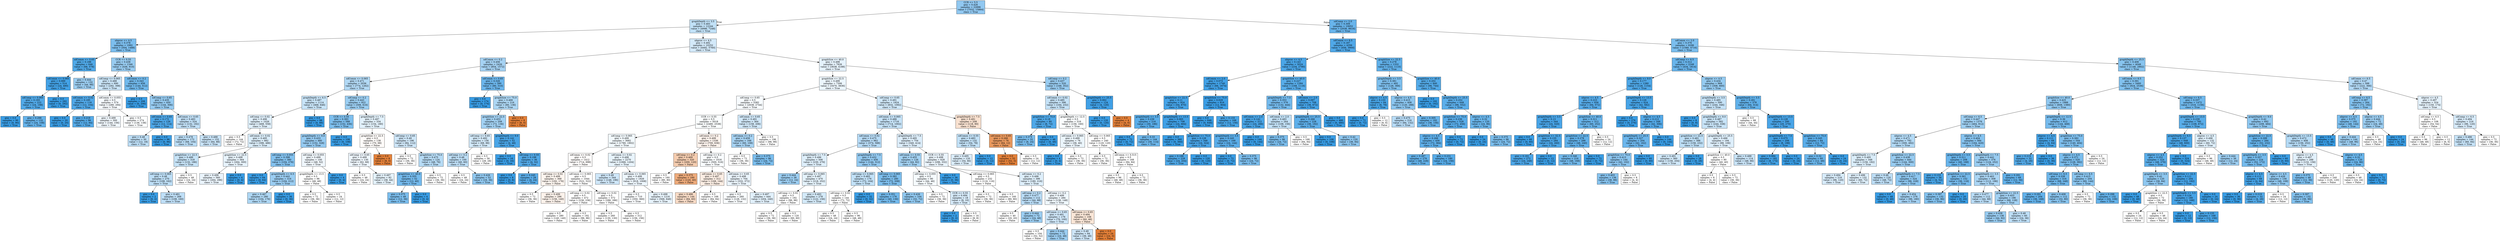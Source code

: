 digraph Tree {
node [shape=box, style="filled", color="black"] ;
0 [label="CCR <= 5.5\ngini = 0.426\nsamples = 22896\nvalue = [7032, 15864]\nclass = True", fillcolor="#91c8f1"] ;
1 [label="graphDepth <= 3.5\ngini = 0.483\nsamples = 12244\nvalue = [4996, 7248]\nclass = True", fillcolor="#c1e1f7"] ;
0 -> 1 [labeldistance=2.5, labelangle=45, headlabel="True"] ;
2 [label="nbproc <= 4.5\ngini = 0.378\nsamples = 1992\nvalue = [504, 1488]\nclass = True", fillcolor="#7cbeee"] ;
1 -> 2 ;
3 [label="sdComm <= 0.65\ngini = 0.188\nsamples = 646\nvalue = [68, 578]\nclass = True", fillcolor="#50a9e8"] ;
2 -> 3 ;
4 [label="sdComm <= 0.065\ngini = 0.089\nsamples = 514\nvalue = [24, 490]\nclass = True", fillcolor="#43a2e6"] ;
3 -> 4 ;
5 [label="sdComp <= 0.065\ngini = 0.193\nsamples = 222\nvalue = [24, 198]\nclass = True", fillcolor="#51a9e8"] ;
4 -> 5 ;
6 [label="gini = 0.0\nsamples = 90\nvalue = [0, 90]\nclass = True", fillcolor="#399de5"] ;
5 -> 6 ;
7 [label="gini = 0.298\nsamples = 132\nvalue = [24, 108]\nclass = True", fillcolor="#65b3eb"] ;
5 -> 7 ;
8 [label="gini = 0.0\nsamples = 292\nvalue = [0, 292]\nclass = True", fillcolor="#399de5"] ;
4 -> 8 ;
9 [label="gini = 0.444\nsamples = 132\nvalue = [44, 88]\nclass = True", fillcolor="#9ccef2"] ;
3 -> 9 ;
10 [label="CCR <= 0.55\ngini = 0.438\nsamples = 1346\nvalue = [436, 910]\nclass = True", fillcolor="#98ccf1"] ;
2 -> 10 ;
11 [label="sdComp <= 0.065\ngini = 0.488\nsamples = 690\nvalue = [292, 398]\nclass = True", fillcolor="#cae5f8"] ;
10 -> 11 ;
12 [label="sdComm <= 0.02\ngini = 0.185\nsamples = 116\nvalue = [12, 104]\nclass = True", fillcolor="#50a8e8"] ;
11 -> 12 ;
13 [label="gini = 0.0\nsamples = 20\nvalue = [0, 20]\nclass = True", fillcolor="#399de5"] ;
12 -> 13 ;
14 [label="gini = 0.219\nsamples = 96\nvalue = [12, 84]\nclass = True", fillcolor="#55abe9"] ;
12 -> 14 ;
15 [label="sdComm <= 0.055\ngini = 0.5\nsamples = 574\nvalue = [280, 294]\nclass = True", fillcolor="#f6fafe"] ;
11 -> 15 ;
16 [label="gini = 0.499\nsamples = 300\nvalue = [144, 156]\nclass = True", fillcolor="#f0f7fd"] ;
15 -> 16 ;
17 [label="gini = 0.5\nsamples = 274\nvalue = [136, 138]\nclass = True", fillcolor="#fcfeff"] ;
15 -> 17 ;
18 [label="sdComm <= 0.2\ngini = 0.343\nsamples = 656\nvalue = [144, 512]\nclass = True", fillcolor="#71b9ec"] ;
10 -> 18 ;
19 [label="gini = 0.0\nsamples = 206\nvalue = [0, 206]\nclass = True", fillcolor="#399de5"] ;
18 -> 19 ;
20 [label="sdComp <= 0.65\ngini = 0.435\nsamples = 450\nvalue = [144, 306]\nclass = True", fillcolor="#96cbf1"] ;
18 -> 20 ;
21 [label="sdComm <= 0.65\ngini = 0.172\nsamples = 126\nvalue = [12, 114]\nclass = True", fillcolor="#4ea7e8"] ;
20 -> 21 ;
22 [label="gini = 0.48\nsamples = 30\nvalue = [12, 18]\nclass = True", fillcolor="#bddef6"] ;
21 -> 22 ;
23 [label="gini = 0.0\nsamples = 96\nvalue = [0, 96]\nclass = True", fillcolor="#399de5"] ;
21 -> 23 ;
24 [label="sdComm <= 0.65\ngini = 0.483\nsamples = 324\nvalue = [132, 192]\nclass = True", fillcolor="#c1e0f7"] ;
20 -> 24 ;
25 [label="gini = 0.478\nsamples = 172\nvalue = [68, 104]\nclass = True", fillcolor="#baddf6"] ;
24 -> 25 ;
26 [label="gini = 0.488\nsamples = 152\nvalue = [64, 88]\nclass = True", fillcolor="#c9e4f8"] ;
24 -> 26 ;
27 [label="nbproc <= 4.5\ngini = 0.492\nsamples = 10252\nvalue = [4492, 5760]\nclass = True", fillcolor="#d3e9f9"] ;
1 -> 27 ;
28 [label="sdComm <= 0.2\ngini = 0.456\nsamples = 2426\nvalue = [854, 1572]\nclass = True", fillcolor="#a5d2f3"] ;
27 -> 28 ;
29 [label="sdComm <= 0.065\ngini = 0.471\nsamples = 2036\nvalue = [774, 1262]\nclass = True", fillcolor="#b2d9f5"] ;
28 -> 29 ;
30 [label="graphDepth <= 6.5\ngini = 0.487\nsamples = 1114\nvalue = [468, 646]\nclass = True", fillcolor="#c8e4f8"] ;
29 -> 30 ;
31 [label="sdComp <= 0.02\ngini = 0.496\nsamples = 1026\nvalue = [468, 558]\nclass = True", fillcolor="#dfeffb"] ;
30 -> 31 ;
32 [label="gini = 0.5\nsamples = 144\nvalue = [72, 72]\nclass = False", fillcolor="#ffffff"] ;
31 -> 32 ;
33 [label="sdComm <= 0.02\ngini = 0.495\nsamples = 882\nvalue = [396, 486]\nclass = True", fillcolor="#daedfa"] ;
31 -> 33 ;
34 [label="graphSize <= 22.5\ngini = 0.486\nsamples = 318\nvalue = [132, 186]\nclass = True", fillcolor="#c6e3f7"] ;
33 -> 34 ;
35 [label="sdComp <= 0.065\ngini = 0.48\nsamples = 270\nvalue = [108, 162]\nclass = True", fillcolor="#bddef6"] ;
34 -> 35 ;
36 [label="gini = 0.0\nsamples = 2\nvalue = [0, 2]\nclass = True", fillcolor="#399de5"] ;
35 -> 36 ;
37 [label="gini = 0.481\nsamples = 268\nvalue = [108, 160]\nclass = True", fillcolor="#bfdff7"] ;
35 -> 37 ;
38 [label="gini = 0.5\nsamples = 48\nvalue = [24, 24]\nclass = False", fillcolor="#ffffff"] ;
34 -> 38 ;
39 [label="graphSize <= 22.5\ngini = 0.498\nsamples = 564\nvalue = [264, 300]\nclass = True", fillcolor="#e7f3fc"] ;
33 -> 39 ;
40 [label="gini = 0.498\nsamples = 560\nvalue = [264, 296]\nclass = True", fillcolor="#eaf4fc"] ;
39 -> 40 ;
41 [label="gini = 0.0\nsamples = 4\nvalue = [0, 4]\nclass = True", fillcolor="#399de5"] ;
39 -> 41 ;
42 [label="gini = 0.0\nsamples = 88\nvalue = [0, 88]\nclass = True", fillcolor="#399de5"] ;
30 -> 42 ;
43 [label="sdComp <= 0.2\ngini = 0.443\nsamples = 922\nvalue = [306, 616]\nclass = True", fillcolor="#9bcef2"] ;
29 -> 43 ;
44 [label="CCR <= 0.55\ngini = 0.383\nsamples = 588\nvalue = [152, 436]\nclass = True", fillcolor="#7ebfee"] ;
43 -> 44 ;
45 [label="graphDepth <= 9.0\ngini = 0.433\nsamples = 480\nvalue = [152, 328]\nclass = True", fillcolor="#95caf1"] ;
44 -> 45 ;
46 [label="sdComp <= 0.055\ngini = 0.398\nsamples = 380\nvalue = [104, 276]\nclass = True", fillcolor="#84c2ef"] ;
45 -> 46 ;
47 [label="gini = 0.0\nsamples = 64\nvalue = [0, 64]\nclass = True", fillcolor="#399de5"] ;
46 -> 47 ;
48 [label="graphDepth <= 6.5\ngini = 0.442\nsamples = 316\nvalue = [104, 212]\nclass = True", fillcolor="#9acdf2"] ;
46 -> 48 ;
49 [label="gini = 0.467\nsamples = 280\nvalue = [104, 176]\nclass = True", fillcolor="#aed7f4"] ;
48 -> 49 ;
50 [label="gini = 0.0\nsamples = 36\nvalue = [0, 36]\nclass = True", fillcolor="#399de5"] ;
48 -> 50 ;
51 [label="sdComp <= 0.055\ngini = 0.499\nsamples = 100\nvalue = [48, 52]\nclass = True", fillcolor="#f0f7fd"] ;
45 -> 51 ;
52 [label="graphDepth <= 13.5\ngini = 0.5\nsamples = 96\nvalue = [48, 48]\nclass = False", fillcolor="#ffffff"] ;
51 -> 52 ;
53 [label="gini = 0.5\nsamples = 72\nvalue = [36, 36]\nclass = False", fillcolor="#ffffff"] ;
52 -> 53 ;
54 [label="gini = 0.5\nsamples = 24\nvalue = [12, 12]\nclass = False", fillcolor="#ffffff"] ;
52 -> 54 ;
55 [label="gini = 0.0\nsamples = 4\nvalue = [0, 4]\nclass = True", fillcolor="#399de5"] ;
51 -> 55 ;
56 [label="gini = 0.0\nsamples = 108\nvalue = [0, 108]\nclass = True", fillcolor="#399de5"] ;
44 -> 56 ;
57 [label="graphDepth <= 7.5\ngini = 0.497\nsamples = 334\nvalue = [154, 180]\nclass = True", fillcolor="#e2f1fb"] ;
43 -> 57 ;
58 [label="graphSize <= 22.5\ngini = 0.5\nsamples = 138\nvalue = [70, 68]\nclass = False", fillcolor="#fefbf9"] ;
57 -> 58 ;
59 [label="sdComp <= 0.65\ngini = 0.499\nsamples = 130\nvalue = [62, 68]\nclass = True", fillcolor="#eef6fd"] ;
58 -> 59 ;
60 [label="gini = 0.5\nsamples = 48\nvalue = [24, 24]\nclass = False", fillcolor="#ffffff"] ;
59 -> 60 ;
61 [label="gini = 0.497\nsamples = 82\nvalue = [38, 44]\nclass = True", fillcolor="#e4f2fb"] ;
59 -> 61 ;
62 [label="gini = 0.0\nsamples = 8\nvalue = [8, 0]\nclass = False", fillcolor="#e58139"] ;
58 -> 62 ;
63 [label="sdComp <= 0.65\ngini = 0.49\nsamples = 196\nvalue = [84, 112]\nclass = True", fillcolor="#cee6f8"] ;
57 -> 63 ;
64 [label="gini = 0.5\nsamples = 72\nvalue = [36, 36]\nclass = False", fillcolor="#ffffff"] ;
63 -> 64 ;
65 [label="graphSize <= 75.0\ngini = 0.475\nsamples = 124\nvalue = [48, 76]\nclass = True", fillcolor="#b6dbf5"] ;
63 -> 65 ;
66 [label="graphSize <= 40.0\ngini = 0.355\nsamples = 52\nvalue = [12, 40]\nclass = True", fillcolor="#74baed"] ;
65 -> 66 ;
67 [label="gini = 0.375\nsamples = 48\nvalue = [12, 36]\nclass = True", fillcolor="#7bbeee"] ;
66 -> 67 ;
68 [label="gini = 0.0\nsamples = 4\nvalue = [0, 4]\nclass = True", fillcolor="#399de5"] ;
66 -> 68 ;
69 [label="gini = 0.5\nsamples = 72\nvalue = [36, 36]\nclass = False", fillcolor="#ffffff"] ;
65 -> 69 ;
70 [label="sdComm <= 0.65\ngini = 0.326\nsamples = 390\nvalue = [80, 310]\nclass = True", fillcolor="#6cb6ec"] ;
28 -> 70 ;
71 [label="gini = 0.0\nsamples = 174\nvalue = [0, 174]\nclass = True", fillcolor="#399de5"] ;
70 -> 71 ;
72 [label="graphSize <= 75.0\ngini = 0.466\nsamples = 216\nvalue = [80, 136]\nclass = True", fillcolor="#add7f4"] ;
70 -> 72 ;
73 [label="graphSize <= 22.5\ngini = 0.453\nsamples = 208\nvalue = [72, 136]\nclass = True", fillcolor="#a2d1f3"] ;
72 -> 73 ;
74 [label="sdComp <= 0.65\ngini = 0.492\nsamples = 156\nvalue = [68, 88]\nclass = True", fillcolor="#d2e9f9"] ;
73 -> 74 ;
75 [label="sdComp <= 0.2\ngini = 0.48\nsamples = 100\nvalue = [40, 60]\nclass = True", fillcolor="#bddef6"] ;
74 -> 75 ;
76 [label="gini = 0.5\nsamples = 48\nvalue = [24, 24]\nclass = False", fillcolor="#ffffff"] ;
75 -> 76 ;
77 [label="gini = 0.426\nsamples = 52\nvalue = [16, 36]\nclass = True", fillcolor="#91c9f1"] ;
75 -> 77 ;
78 [label="gini = 0.5\nsamples = 56\nvalue = [28, 28]\nclass = False", fillcolor="#ffffff"] ;
74 -> 78 ;
79 [label="graphDepth <= 9.0\ngini = 0.142\nsamples = 52\nvalue = [4, 48]\nclass = True", fillcolor="#49a5e7"] ;
73 -> 79 ;
80 [label="gini = 0.0\nsamples = 16\nvalue = [0, 16]\nclass = True", fillcolor="#399de5"] ;
79 -> 80 ;
81 [label="sdComp <= 0.55\ngini = 0.198\nsamples = 36\nvalue = [4, 32]\nclass = True", fillcolor="#52a9e8"] ;
79 -> 81 ;
82 [label="gini = 0.0\nsamples = 8\nvalue = [0, 8]\nclass = True", fillcolor="#399de5"] ;
81 -> 82 ;
83 [label="gini = 0.245\nsamples = 28\nvalue = [4, 24]\nclass = True", fillcolor="#5aade9"] ;
81 -> 83 ;
84 [label="gini = 0.0\nsamples = 8\nvalue = [8, 0]\nclass = False", fillcolor="#e58139"] ;
72 -> 84 ;
85 [label="graphSize <= 40.0\ngini = 0.498\nsamples = 7826\nvalue = [3638, 4188]\nclass = True", fillcolor="#e5f2fc"] ;
27 -> 85 ;
86 [label="graphSize <= 22.5\ngini = 0.499\nsamples = 7306\nvalue = [3470, 3836]\nclass = True", fillcolor="#ecf6fd"] ;
85 -> 86 ;
87 [label="sdComp <= 0.65\ngini = 0.5\nsamples = 5382\nvalue = [2638, 2744]\nclass = True", fillcolor="#f7fbfe"] ;
86 -> 87 ;
88 [label="CCR <= 0.55\ngini = 0.5\nsamples = 5018\nvalue = [2480, 2538]\nclass = True", fillcolor="#fafdfe"] ;
87 -> 88 ;
89 [label="sdComp <= 0.065\ngini = 0.499\nsamples = 3682\nvalue = [1780, 1902]\nclass = True", fillcolor="#f2f9fd"] ;
88 -> 89 ;
90 [label="sdComm <= 0.02\ngini = 0.5\nsamples = 1412\nvalue = [714, 698]\nclass = False", fillcolor="#fefcfb"] ;
89 -> 90 ;
91 [label="sdComp <= 0.02\ngini = 0.499\nsamples = 368\nvalue = [192, 176]\nclass = False", fillcolor="#fdf5ef"] ;
90 -> 91 ;
92 [label="gini = 0.5\nsamples = 72\nvalue = [36, 36]\nclass = False", fillcolor="#ffffff"] ;
91 -> 92 ;
93 [label="gini = 0.499\nsamples = 296\nvalue = [156, 140]\nclass = False", fillcolor="#fcf2eb"] ;
91 -> 93 ;
94 [label="sdComm <= 0.065\ngini = 0.5\nsamples = 1044\nvalue = [522, 522]\nclass = False", fillcolor="#ffffff"] ;
90 -> 94 ;
95 [label="sdComp <= 0.02\ngini = 0.5\nsamples = 472\nvalue = [236, 236]\nclass = False", fillcolor="#ffffff"] ;
94 -> 95 ;
96 [label="gini = 0.5\nsamples = 280\nvalue = [140, 140]\nclass = False", fillcolor="#ffffff"] ;
95 -> 96 ;
97 [label="gini = 0.5\nsamples = 192\nvalue = [96, 96]\nclass = False", fillcolor="#ffffff"] ;
95 -> 97 ;
98 [label="sdComp <= 0.02\ngini = 0.5\nsamples = 572\nvalue = [286, 286]\nclass = False", fillcolor="#ffffff"] ;
94 -> 98 ;
99 [label="gini = 0.5\nsamples = 260\nvalue = [130, 130]\nclass = False", fillcolor="#ffffff"] ;
98 -> 99 ;
100 [label="gini = 0.5\nsamples = 312\nvalue = [156, 156]\nclass = False", fillcolor="#ffffff"] ;
98 -> 100 ;
101 [label="sdComm <= 0.02\ngini = 0.498\nsamples = 2270\nvalue = [1066, 1204]\nclass = True", fillcolor="#e8f4fc"] ;
89 -> 101 ;
102 [label="gini = 0.49\nsamples = 344\nvalue = [148, 196]\nclass = True", fillcolor="#cfe7f9"] ;
101 -> 102 ;
103 [label="sdComm <= 0.065\ngini = 0.499\nsamples = 1926\nvalue = [918, 1008]\nclass = True", fillcolor="#edf6fd"] ;
101 -> 103 ;
104 [label="gini = 0.5\nsamples = 710\nvalue = [350, 360]\nclass = True", fillcolor="#fafcfe"] ;
103 -> 104 ;
105 [label="gini = 0.498\nsamples = 1216\nvalue = [568, 648]\nclass = True", fillcolor="#e7f3fc"] ;
103 -> 105 ;
106 [label="sdComm <= 0.2\ngini = 0.499\nsamples = 1336\nvalue = [700, 636]\nclass = False", fillcolor="#fdf3ed"] ;
88 -> 106 ;
107 [label="sdComp <= 0.2\ngini = 0.469\nsamples = 320\nvalue = [200, 120]\nclass = False", fillcolor="#f5cdb0"] ;
106 -> 107 ;
108 [label="gini = 0.5\nsamples = 160\nvalue = [80, 80]\nclass = False", fillcolor="#ffffff"] ;
107 -> 108 ;
109 [label="gini = 0.375\nsamples = 160\nvalue = [120, 40]\nclass = False", fillcolor="#eeab7b"] ;
107 -> 109 ;
110 [label="sdComp <= 0.2\ngini = 0.5\nsamples = 1016\nvalue = [500, 516]\nclass = True", fillcolor="#f9fcfe"] ;
106 -> 110 ;
111 [label="sdComm <= 0.65\ngini = 0.497\nsamples = 312\nvalue = [168, 144]\nclass = False", fillcolor="#fbede3"] ;
110 -> 111 ;
112 [label="gini = 0.486\nsamples = 144\nvalue = [84, 60]\nclass = False", fillcolor="#f8dbc6"] ;
111 -> 112 ;
113 [label="gini = 0.5\nsamples = 168\nvalue = [84, 84]\nclass = False", fillcolor="#ffffff"] ;
111 -> 113 ;
114 [label="sdComm <= 0.65\ngini = 0.498\nsamples = 704\nvalue = [332, 372]\nclass = True", fillcolor="#eaf4fc"] ;
110 -> 114 ;
115 [label="gini = 0.5\nsamples = 260\nvalue = [128, 132]\nclass = True", fillcolor="#f9fcfe"] ;
114 -> 115 ;
116 [label="gini = 0.497\nsamples = 444\nvalue = [204, 240]\nclass = True", fillcolor="#e1f0fb"] ;
114 -> 116 ;
117 [label="sdComm <= 0.65\ngini = 0.491\nsamples = 364\nvalue = [158, 206]\nclass = True", fillcolor="#d1e8f9"] ;
87 -> 117 ;
118 [label="sdComm <= 0.2\ngini = 0.459\nsamples = 168\nvalue = [60, 108]\nclass = True", fillcolor="#a7d3f3"] ;
117 -> 118 ;
119 [label="gini = 0.5\nsamples = 72\nvalue = [36, 36]\nclass = False", fillcolor="#ffffff"] ;
118 -> 119 ;
120 [label="gini = 0.375\nsamples = 96\nvalue = [24, 72]\nclass = True", fillcolor="#7bbeee"] ;
118 -> 120 ;
121 [label="gini = 0.5\nsamples = 196\nvalue = [98, 98]\nclass = False", fillcolor="#ffffff"] ;
117 -> 121 ;
122 [label="sdComp <= 0.65\ngini = 0.491\nsamples = 1924\nvalue = [832, 1092]\nclass = True", fillcolor="#d0e8f9"] ;
86 -> 122 ;
123 [label="sdComm <= 0.065\ngini = 0.486\nsamples = 1716\nvalue = [714, 1002]\nclass = True", fillcolor="#c6e3f8"] ;
122 -> 123 ;
124 [label="sdComm <= 0.02\ngini = 0.475\nsamples = 962\nvalue = [374, 588]\nclass = True", fillcolor="#b7dbf6"] ;
123 -> 124 ;
125 [label="graphDepth <= 7.5\ngini = 0.496\nsamples = 506\nvalue = [230, 276]\nclass = True", fillcolor="#deeffb"] ;
124 -> 125 ;
126 [label="gini = 0.444\nsamples = 36\nvalue = [12, 24]\nclass = True", fillcolor="#9ccef2"] ;
125 -> 126 ;
127 [label="sdComp <= 0.065\ngini = 0.497\nsamples = 470\nvalue = [218, 252]\nclass = True", fillcolor="#e4f2fb"] ;
125 -> 127 ;
128 [label="sdComp <= 0.02\ngini = 0.5\nsamples = 192\nvalue = [96, 96]\nclass = False", fillcolor="#ffffff"] ;
127 -> 128 ;
129 [label="gini = 0.5\nsamples = 72\nvalue = [36, 36]\nclass = False", fillcolor="#ffffff"] ;
128 -> 129 ;
130 [label="gini = 0.5\nsamples = 120\nvalue = [60, 60]\nclass = False", fillcolor="#ffffff"] ;
128 -> 130 ;
131 [label="gini = 0.493\nsamples = 278\nvalue = [122, 156]\nclass = True", fillcolor="#d4eaf9"] ;
127 -> 131 ;
132 [label="graphDepth <= 7.5\ngini = 0.432\nsamples = 456\nvalue = [144, 312]\nclass = True", fillcolor="#94caf1"] ;
124 -> 132 ;
133 [label="sdComp <= 0.065\ngini = 0.483\nsamples = 176\nvalue = [72, 104]\nclass = True", fillcolor="#c2e1f7"] ;
132 -> 133 ;
134 [label="sdComp <= 0.02\ngini = 0.5\nsamples = 144\nvalue = [72, 72]\nclass = False", fillcolor="#ffffff"] ;
133 -> 134 ;
135 [label="gini = 0.5\nsamples = 48\nvalue = [24, 24]\nclass = False", fillcolor="#ffffff"] ;
134 -> 135 ;
136 [label="gini = 0.5\nsamples = 96\nvalue = [48, 48]\nclass = False", fillcolor="#ffffff"] ;
134 -> 136 ;
137 [label="gini = 0.0\nsamples = 32\nvalue = [0, 32]\nclass = True", fillcolor="#399de5"] ;
133 -> 137 ;
138 [label="sdComp <= 0.065\ngini = 0.382\nsamples = 280\nvalue = [72, 208]\nclass = True", fillcolor="#7ebfee"] ;
132 -> 138 ;
139 [label="gini = 0.351\nsamples = 176\nvalue = [40, 136]\nclass = True", fillcolor="#73baed"] ;
138 -> 139 ;
140 [label="gini = 0.426\nsamples = 104\nvalue = [32, 72]\nclass = True", fillcolor="#91c9f1"] ;
138 -> 140 ;
141 [label="graphDepth <= 7.5\ngini = 0.495\nsamples = 754\nvalue = [340, 414]\nclass = True", fillcolor="#dcedfa"] ;
123 -> 141 ;
142 [label="sdComm <= 0.55\ngini = 0.455\nsamples = 126\nvalue = [44, 82]\nclass = True", fillcolor="#a3d2f3"] ;
141 -> 142 ;
143 [label="sdComp <= 0.055\ngini = 0.5\nsamples = 90\nvalue = [44, 46]\nclass = True", fillcolor="#f6fbfe"] ;
142 -> 143 ;
144 [label="gini = 0.5\nsamples = 72\nvalue = [36, 36]\nclass = False", fillcolor="#ffffff"] ;
143 -> 144 ;
145 [label="CCR <= 0.55\ngini = 0.494\nsamples = 18\nvalue = [8, 10]\nclass = True", fillcolor="#d7ebfa"] ;
143 -> 145 ;
146 [label="gini = 0.0\nsamples = 2\nvalue = [0, 2]\nclass = True", fillcolor="#399de5"] ;
145 -> 146 ;
147 [label="gini = 0.5\nsamples = 16\nvalue = [8, 8]\nclass = False", fillcolor="#ffffff"] ;
145 -> 147 ;
148 [label="gini = 0.0\nsamples = 36\nvalue = [0, 36]\nclass = True", fillcolor="#399de5"] ;
142 -> 148 ;
149 [label="CCR <= 0.55\ngini = 0.498\nsamples = 628\nvalue = [296, 332]\nclass = True", fillcolor="#eaf4fc"] ;
141 -> 149 ;
150 [label="sdComp <= 0.065\ngini = 0.5\nsamples = 232\nvalue = [116, 116]\nclass = False", fillcolor="#ffffff"] ;
149 -> 150 ;
151 [label="gini = 0.5\nsamples = 72\nvalue = [36, 36]\nclass = False", fillcolor="#ffffff"] ;
150 -> 151 ;
152 [label="gini = 0.5\nsamples = 160\nvalue = [80, 80]\nclass = False", fillcolor="#ffffff"] ;
150 -> 152 ;
153 [label="sdComm <= 0.2\ngini = 0.496\nsamples = 396\nvalue = [180, 216]\nclass = True", fillcolor="#deeffb"] ;
149 -> 153 ;
154 [label="sdComp <= 0.2\ngini = 0.477\nsamples = 112\nvalue = [44, 68]\nclass = True", fillcolor="#b9dcf6"] ;
153 -> 154 ;
155 [label="gini = 0.5\nsamples = 40\nvalue = [20, 20]\nclass = False", fillcolor="#ffffff"] ;
154 -> 155 ;
156 [label="gini = 0.444\nsamples = 72\nvalue = [24, 48]\nclass = True", fillcolor="#9ccef2"] ;
154 -> 156 ;
157 [label="sdComp <= 0.2\ngini = 0.499\nsamples = 284\nvalue = [136, 148]\nclass = True", fillcolor="#eff7fd"] ;
153 -> 157 ;
158 [label="sdComm <= 0.65\ngini = 0.491\nsamples = 176\nvalue = [76, 100]\nclass = True", fillcolor="#cfe7f9"] ;
157 -> 158 ;
159 [label="gini = 0.5\nsamples = 104\nvalue = [52, 52]\nclass = False", fillcolor="#ffffff"] ;
158 -> 159 ;
160 [label="gini = 0.444\nsamples = 72\nvalue = [24, 48]\nclass = True", fillcolor="#9ccef2"] ;
158 -> 160 ;
161 [label="sdComm <= 0.65\ngini = 0.494\nsamples = 108\nvalue = [60, 48]\nclass = False", fillcolor="#fae6d7"] ;
157 -> 161 ;
162 [label="gini = 0.49\nsamples = 84\nvalue = [36, 48]\nclass = True", fillcolor="#cee6f8"] ;
161 -> 162 ;
163 [label="gini = 0.0\nsamples = 24\nvalue = [24, 0]\nclass = False", fillcolor="#e58139"] ;
161 -> 163 ;
164 [label="graphDepth <= 7.5\ngini = 0.491\nsamples = 208\nvalue = [118, 90]\nclass = False", fillcolor="#f9e1d0"] ;
122 -> 164 ;
165 [label="sdComm <= 0.55\ngini = 0.483\nsamples = 132\nvalue = [54, 78]\nclass = True", fillcolor="#c2e1f7"] ;
164 -> 165 ;
166 [label="gini = 0.495\nsamples = 120\nvalue = [54, 66]\nclass = True", fillcolor="#dbedfa"] ;
165 -> 166 ;
167 [label="gini = 0.0\nsamples = 12\nvalue = [0, 12]\nclass = True", fillcolor="#399de5"] ;
165 -> 167 ;
168 [label="sdComm <= 0.65\ngini = 0.266\nsamples = 76\nvalue = [64, 12]\nclass = False", fillcolor="#ea995e"] ;
164 -> 168 ;
169 [label="gini = 0.0\nsamples = 52\nvalue = [52, 0]\nclass = False", fillcolor="#e58139"] ;
168 -> 169 ;
170 [label="gini = 0.5\nsamples = 24\nvalue = [12, 12]\nclass = False", fillcolor="#ffffff"] ;
168 -> 170 ;
171 [label="sdComp <= 0.2\ngini = 0.437\nsamples = 520\nvalue = [168, 352]\nclass = True", fillcolor="#98ccf1"] ;
85 -> 171 ;
172 [label="sdComm <= 0.02\ngini = 0.485\nsamples = 396\nvalue = [164, 232]\nclass = True", fillcolor="#c5e2f7"] ;
171 -> 172 ;
173 [label="graphSize <= 75.0\ngini = 0.18\nsamples = 80\nvalue = [8, 72]\nclass = True", fillcolor="#4fa8e8"] ;
172 -> 173 ;
174 [label="gini = 0.375\nsamples = 32\nvalue = [8, 24]\nclass = True", fillcolor="#7bbeee"] ;
173 -> 174 ;
175 [label="gini = 0.0\nsamples = 48\nvalue = [0, 48]\nclass = True", fillcolor="#399de5"] ;
173 -> 175 ;
176 [label="graphDepth <= 12.5\ngini = 0.5\nsamples = 316\nvalue = [156, 160]\nclass = True", fillcolor="#fafdfe"] ;
172 -> 176 ;
177 [label="sdComm <= 0.065\ngini = 0.499\nsamples = 76\nvalue = [36, 40]\nclass = True", fillcolor="#ebf5fc"] ;
176 -> 177 ;
178 [label="gini = 0.0\nsamples = 4\nvalue = [0, 4]\nclass = True", fillcolor="#399de5"] ;
177 -> 178 ;
179 [label="gini = 0.5\nsamples = 72\nvalue = [36, 36]\nclass = False", fillcolor="#ffffff"] ;
177 -> 179 ;
180 [label="sdComp <= 0.065\ngini = 0.5\nsamples = 240\nvalue = [120, 120]\nclass = False", fillcolor="#ffffff"] ;
176 -> 180 ;
181 [label="gini = 0.5\nsamples = 72\nvalue = [36, 36]\nclass = False", fillcolor="#ffffff"] ;
180 -> 181 ;
182 [label="sdComm <= 0.515\ngini = 0.5\nsamples = 168\nvalue = [84, 84]\nclass = False", fillcolor="#ffffff"] ;
180 -> 182 ;
183 [label="gini = 0.5\nsamples = 96\nvalue = [48, 48]\nclass = False", fillcolor="#ffffff"] ;
182 -> 183 ;
184 [label="gini = 0.5\nsamples = 72\nvalue = [36, 36]\nclass = False", fillcolor="#ffffff"] ;
182 -> 184 ;
185 [label="graphDepth <= 25.5\ngini = 0.062\nsamples = 124\nvalue = [4, 120]\nclass = True", fillcolor="#40a0e6"] ;
171 -> 185 ;
186 [label="gini = 0.0\nsamples = 120\nvalue = [0, 120]\nclass = True", fillcolor="#399de5"] ;
185 -> 186 ;
187 [label="gini = 0.0\nsamples = 4\nvalue = [4, 0]\nclass = False", fillcolor="#e58139"] ;
185 -> 187 ;
188 [label="sdComp <= 2.0\ngini = 0.309\nsamples = 10652\nvalue = [2036, 8616]\nclass = True", fillcolor="#68b4eb"] ;
0 -> 188 [labeldistance=2.5, labelangle=-45, headlabel="False"] ;
189 [label="sdComm <= 6.5\ngini = 0.187\nsamples = 4356\nvalue = [456, 3900]\nclass = True", fillcolor="#50a8e8"] ;
188 -> 189 ;
190 [label="nbproc <= 4.5\ngini = 0.143\nsamples = 3024\nvalue = [234, 2790]\nclass = True", fillcolor="#4aa5e7"] ;
189 -> 190 ;
191 [label="sdComm <= 2.0\ngini = 0.073\nsamples = 1740\nvalue = [66, 1674]\nclass = True", fillcolor="#41a1e6"] ;
190 -> 191 ;
192 [label="graphSize <= 22.5\ngini = 0.11\nsamples = 924\nvalue = [54, 870]\nclass = True", fillcolor="#45a3e7"] ;
191 -> 192 ;
193 [label="graphDepth <= 3.5\ngini = 0.239\nsamples = 216\nvalue = [30, 186]\nclass = True", fillcolor="#59ade9"] ;
192 -> 193 ;
194 [label="gini = 0.0\nsamples = 72\nvalue = [0, 72]\nclass = True", fillcolor="#399de5"] ;
193 -> 194 ;
195 [label="gini = 0.33\nsamples = 144\nvalue = [30, 114]\nclass = True", fillcolor="#6db7ec"] ;
193 -> 195 ;
196 [label="graphDepth <= 13.5\ngini = 0.065\nsamples = 708\nvalue = [24, 684]\nclass = True", fillcolor="#40a0e6"] ;
192 -> 196 ;
197 [label="gini = 0.0\nsamples = 360\nvalue = [0, 360]\nclass = True", fillcolor="#399de5"] ;
196 -> 197 ;
198 [label="graphSize <= 75.0\ngini = 0.128\nsamples = 348\nvalue = [24, 324]\nclass = True", fillcolor="#48a4e7"] ;
196 -> 198 ;
199 [label="gini = 0.188\nsamples = 228\nvalue = [24, 204]\nclass = True", fillcolor="#50a9e8"] ;
198 -> 199 ;
200 [label="gini = 0.0\nsamples = 120\nvalue = [0, 120]\nclass = True", fillcolor="#399de5"] ;
198 -> 200 ;
201 [label="graphSize <= 75.0\ngini = 0.029\nsamples = 816\nvalue = [12, 804]\nclass = True", fillcolor="#3c9ee5"] ;
191 -> 201 ;
202 [label="gini = 0.0\nsamples = 648\nvalue = [0, 648]\nclass = True", fillcolor="#399de5"] ;
201 -> 202 ;
203 [label="gini = 0.133\nsamples = 168\nvalue = [12, 156]\nclass = True", fillcolor="#48a5e7"] ;
201 -> 203 ;
204 [label="graphSize <= 40.0\ngini = 0.227\nsamples = 1284\nvalue = [168, 1116]\nclass = True", fillcolor="#57ace9"] ;
190 -> 204 ;
205 [label="graphDepth <= 7.5\ngini = 0.353\nsamples = 576\nvalue = [132, 444]\nclass = True", fillcolor="#74baed"] ;
204 -> 205 ;
206 [label="sdComm <= 2.0\ngini = 0.142\nsamples = 312\nvalue = [24, 288]\nclass = True", fillcolor="#49a5e7"] ;
205 -> 206 ;
207 [label="graphDepth <= 3.5\ngini = 0.245\nsamples = 168\nvalue = [24, 144]\nclass = True", fillcolor="#5aade9"] ;
206 -> 207 ;
208 [label="gini = 0.0\nsamples = 72\nvalue = [0, 72]\nclass = True", fillcolor="#399de5"] ;
207 -> 208 ;
209 [label="gini = 0.375\nsamples = 96\nvalue = [24, 72]\nclass = True", fillcolor="#7bbeee"] ;
207 -> 209 ;
210 [label="gini = 0.0\nsamples = 144\nvalue = [0, 144]\nclass = True", fillcolor="#399de5"] ;
206 -> 210 ;
211 [label="sdComm <= 2.0\ngini = 0.483\nsamples = 264\nvalue = [108, 156]\nclass = True", fillcolor="#c2e1f7"] ;
205 -> 211 ;
212 [label="gini = 0.375\nsamples = 96\nvalue = [24, 72]\nclass = True", fillcolor="#7bbeee"] ;
211 -> 212 ;
213 [label="gini = 0.5\nsamples = 168\nvalue = [84, 84]\nclass = False", fillcolor="#ffffff"] ;
211 -> 213 ;
214 [label="sdComm <= 2.0\ngini = 0.097\nsamples = 708\nvalue = [36, 672]\nclass = True", fillcolor="#44a2e6"] ;
204 -> 214 ;
215 [label="graphDepth <= 25.5\ngini = 0.266\nsamples = 228\nvalue = [36, 192]\nclass = True", fillcolor="#5eafea"] ;
214 -> 215 ;
216 [label="gini = 0.0\nsamples = 108\nvalue = [0, 108]\nclass = True", fillcolor="#399de5"] ;
215 -> 216 ;
217 [label="gini = 0.42\nsamples = 120\nvalue = [36, 84]\nclass = True", fillcolor="#8ec7f0"] ;
215 -> 217 ;
218 [label="gini = 0.0\nsamples = 480\nvalue = [0, 480]\nclass = True", fillcolor="#399de5"] ;
214 -> 218 ;
219 [label="graphSize <= 22.5\ngini = 0.278\nsamples = 1332\nvalue = [222, 1110]\nclass = True", fillcolor="#61b1ea"] ;
189 -> 219 ;
220 [label="graphDepth <= 3.5\ngini = 0.381\nsamples = 492\nvalue = [126, 366]\nclass = True", fillcolor="#7dbfee"] ;
219 -> 220 ;
221 [label="nbproc <= 4.5\ngini = 0.133\nsamples = 84\nvalue = [6, 78]\nclass = True", fillcolor="#48a5e7"] ;
220 -> 221 ;
222 [label="gini = 0.0\nsamples = 72\nvalue = [0, 72]\nclass = True", fillcolor="#399de5"] ;
221 -> 222 ;
223 [label="gini = 0.5\nsamples = 12\nvalue = [6, 6]\nclass = False", fillcolor="#ffffff"] ;
221 -> 223 ;
224 [label="nbproc <= 4.5\ngini = 0.415\nsamples = 408\nvalue = [120, 288]\nclass = True", fillcolor="#8bc6f0"] ;
220 -> 224 ;
225 [label="gini = 0.475\nsamples = 216\nvalue = [84, 132]\nclass = True", fillcolor="#b7dbf6"] ;
224 -> 225 ;
226 [label="gini = 0.305\nsamples = 192\nvalue = [36, 156]\nclass = True", fillcolor="#67b4eb"] ;
224 -> 226 ;
227 [label="graphSize <= 40.0\ngini = 0.202\nsamples = 840\nvalue = [96, 744]\nclass = True", fillcolor="#53aae8"] ;
219 -> 227 ;
228 [label="gini = 0.0\nsamples = 192\nvalue = [0, 192]\nclass = True", fillcolor="#399de5"] ;
227 -> 228 ;
229 [label="graphDepth <= 25.5\ngini = 0.252\nsamples = 648\nvalue = [96, 552]\nclass = True", fillcolor="#5baeea"] ;
227 -> 229 ;
230 [label="graphSize <= 75.0\ngini = 0.236\nsamples = 528\nvalue = [72, 456]\nclass = True", fillcolor="#58ace9"] ;
229 -> 230 ;
231 [label="nbproc <= 4.5\ngini = 0.266\nsamples = 456\nvalue = [72, 384]\nclass = True", fillcolor="#5eafea"] ;
230 -> 231 ;
232 [label="gini = 0.287\nsamples = 276\nvalue = [48, 228]\nclass = True", fillcolor="#63b2ea"] ;
231 -> 232 ;
233 [label="gini = 0.231\nsamples = 180\nvalue = [24, 156]\nclass = True", fillcolor="#57ace9"] ;
231 -> 233 ;
234 [label="gini = 0.0\nsamples = 72\nvalue = [0, 72]\nclass = True", fillcolor="#399de5"] ;
230 -> 234 ;
235 [label="nbproc <= 4.5\ngini = 0.32\nsamples = 120\nvalue = [24, 96]\nclass = True", fillcolor="#6ab6ec"] ;
229 -> 235 ;
236 [label="gini = 0.0\nsamples = 24\nvalue = [0, 24]\nclass = True", fillcolor="#399de5"] ;
235 -> 236 ;
237 [label="gini = 0.375\nsamples = 96\nvalue = [24, 72]\nclass = True", fillcolor="#7bbeee"] ;
235 -> 237 ;
238 [label="sdComm <= 2.0\ngini = 0.376\nsamples = 6296\nvalue = [1580, 4716]\nclass = True", fillcolor="#7bbeee"] ;
188 -> 238 ;
239 [label="sdComp <= 6.5\ngini = 0.312\nsamples = 2248\nvalue = [434, 1814]\nclass = True", fillcolor="#68b4eb"] ;
238 -> 239 ;
240 [label="graphDepth <= 9.0\ngini = 0.177\nsamples = 1280\nvalue = [126, 1154]\nclass = True", fillcolor="#4fa8e8"] ;
239 -> 240 ;
241 [label="nbproc <= 4.5\ngini = 0.223\nsamples = 656\nvalue = [84, 572]\nclass = True", fillcolor="#56abe9"] ;
240 -> 241 ;
242 [label="graphDepth <= 3.5\ngini = 0.13\nsamples = 344\nvalue = [24, 320]\nclass = True", fillcolor="#48a4e7"] ;
241 -> 242 ;
243 [label="gini = 0.0\nsamples = 60\nvalue = [0, 60]\nclass = True", fillcolor="#399de5"] ;
242 -> 243 ;
244 [label="graphSize <= 32.5\ngini = 0.155\nsamples = 284\nvalue = [24, 260]\nclass = True", fillcolor="#4ba6e7"] ;
242 -> 244 ;
245 [label="gini = 0.161\nsamples = 272\nvalue = [24, 248]\nclass = True", fillcolor="#4ca6e8"] ;
244 -> 245 ;
246 [label="gini = 0.0\nsamples = 12\nvalue = [0, 12]\nclass = True", fillcolor="#399de5"] ;
244 -> 246 ;
247 [label="graphSize <= 40.0\ngini = 0.311\nsamples = 312\nvalue = [60, 252]\nclass = True", fillcolor="#68b4eb"] ;
241 -> 247 ;
248 [label="graphSize <= 22.5\ngini = 0.278\nsamples = 288\nvalue = [48, 240]\nclass = True", fillcolor="#61b1ea"] ;
247 -> 248 ;
249 [label="gini = 0.346\nsamples = 216\nvalue = [48, 168]\nclass = True", fillcolor="#72b9ec"] ;
248 -> 249 ;
250 [label="gini = 0.0\nsamples = 72\nvalue = [0, 72]\nclass = True", fillcolor="#399de5"] ;
248 -> 250 ;
251 [label="gini = 0.5\nsamples = 24\nvalue = [12, 12]\nclass = False", fillcolor="#ffffff"] ;
247 -> 251 ;
252 [label="graphDepth <= 13.5\ngini = 0.126\nsamples = 624\nvalue = [42, 582]\nclass = True", fillcolor="#47a4e7"] ;
240 -> 252 ;
253 [label="gini = 0.0\nsamples = 276\nvalue = [0, 276]\nclass = True", fillcolor="#399de5"] ;
252 -> 253 ;
254 [label="nbproc <= 4.5\ngini = 0.212\nsamples = 348\nvalue = [42, 306]\nclass = True", fillcolor="#54aae9"] ;
252 -> 254 ;
255 [label="graphDepth <= 25.5\ngini = 0.327\nsamples = 204\nvalue = [42, 162]\nclass = True", fillcolor="#6cb6ec"] ;
254 -> 255 ;
256 [label="graphSize <= 75.0\ngini = 0.413\nsamples = 144\nvalue = [42, 102]\nclass = True", fillcolor="#8bc5f0"] ;
255 -> 256 ;
257 [label="gini = 0.403\nsamples = 136\nvalue = [38, 98]\nclass = True", fillcolor="#86c3ef"] ;
256 -> 257 ;
258 [label="gini = 0.5\nsamples = 8\nvalue = [4, 4]\nclass = False", fillcolor="#ffffff"] ;
256 -> 258 ;
259 [label="gini = 0.0\nsamples = 60\nvalue = [0, 60]\nclass = True", fillcolor="#399de5"] ;
255 -> 259 ;
260 [label="gini = 0.0\nsamples = 144\nvalue = [0, 144]\nclass = True", fillcolor="#399de5"] ;
254 -> 260 ;
261 [label="nbproc <= 4.5\ngini = 0.434\nsamples = 968\nvalue = [308, 660]\nclass = True", fillcolor="#95cbf1"] ;
239 -> 261 ;
262 [label="graphDepth <= 3.5\ngini = 0.485\nsamples = 590\nvalue = [244, 346]\nclass = True", fillcolor="#c5e2f7"] ;
261 -> 262 ;
263 [label="gini = 0.0\nsamples = 8\nvalue = [0, 8]\nclass = True", fillcolor="#399de5"] ;
262 -> 263 ;
264 [label="graphDepth <= 9.0\ngini = 0.487\nsamples = 582\nvalue = [244, 338]\nclass = True", fillcolor="#c8e4f8"] ;
262 -> 264 ;
265 [label="graphSize <= 22.5\ngini = 0.481\nsamples = 388\nvalue = [156, 232]\nclass = True", fillcolor="#bedff6"] ;
264 -> 265 ;
266 [label="gini = 0.491\nsamples = 360\nvalue = [156, 204]\nclass = True", fillcolor="#d0e8f9"] ;
265 -> 266 ;
267 [label="gini = 0.0\nsamples = 28\nvalue = [0, 28]\nclass = True", fillcolor="#399de5"] ;
265 -> 267 ;
268 [label="graphDepth <= 25.5\ngini = 0.496\nsamples = 194\nvalue = [88, 106]\nclass = True", fillcolor="#ddeefb"] ;
264 -> 268 ;
269 [label="graphSize <= 40.0\ngini = 0.5\nsamples = 80\nvalue = [40, 40]\nclass = False", fillcolor="#ffffff"] ;
268 -> 269 ;
270 [label="gini = 0.5\nsamples = 8\nvalue = [4, 4]\nclass = False", fillcolor="#ffffff"] ;
269 -> 270 ;
271 [label="gini = 0.5\nsamples = 72\nvalue = [36, 36]\nclass = False", fillcolor="#ffffff"] ;
269 -> 271 ;
272 [label="gini = 0.488\nsamples = 114\nvalue = [48, 66]\nclass = True", fillcolor="#c9e4f8"] ;
268 -> 272 ;
273 [label="graphDepth <= 3.5\ngini = 0.281\nsamples = 378\nvalue = [64, 314]\nclass = True", fillcolor="#61b1ea"] ;
261 -> 273 ;
274 [label="gini = 0.5\nsamples = 88\nvalue = [44, 44]\nclass = False", fillcolor="#ffffff"] ;
273 -> 274 ;
275 [label="graphDepth <= 13.5\ngini = 0.128\nsamples = 290\nvalue = [20, 270]\nclass = True", fillcolor="#48a4e7"] ;
273 -> 275 ;
276 [label="graphDepth <= 7.5\ngini = 0.075\nsamples = 206\nvalue = [8, 198]\nclass = True", fillcolor="#41a1e6"] ;
275 -> 276 ;
277 [label="gini = 0.084\nsamples = 182\nvalue = [8, 174]\nclass = True", fillcolor="#42a2e6"] ;
276 -> 277 ;
278 [label="gini = 0.0\nsamples = 24\nvalue = [0, 24]\nclass = True", fillcolor="#399de5"] ;
276 -> 278 ;
279 [label="graphSize <= 75.0\ngini = 0.245\nsamples = 84\nvalue = [12, 72]\nclass = True", fillcolor="#5aade9"] ;
275 -> 279 ;
280 [label="gini = 0.32\nsamples = 60\nvalue = [12, 48]\nclass = True", fillcolor="#6ab6ec"] ;
279 -> 280 ;
281 [label="gini = 0.0\nsamples = 24\nvalue = [0, 24]\nclass = True", fillcolor="#399de5"] ;
279 -> 281 ;
282 [label="graphDepth <= 25.5\ngini = 0.406\nsamples = 4048\nvalue = [1146, 2902]\nclass = True", fillcolor="#87c4ef"] ;
238 -> 282 ;
283 [label="sdComm <= 6.5\ngini = 0.391\nsamples = 3460\nvalue = [924, 2536]\nclass = True", fillcolor="#81c1ee"] ;
282 -> 283 ;
284 [label="graphSize <= 40.0\ngini = 0.425\nsamples = 1988\nvalue = [608, 1380]\nclass = True", fillcolor="#90c8f0"] ;
283 -> 284 ;
285 [label="sdComp <= 6.5\ngini = 0.447\nsamples = 1376\nvalue = [464, 912]\nclass = True", fillcolor="#9ecff2"] ;
284 -> 285 ;
286 [label="nbproc <= 4.5\ngini = 0.471\nsamples = 792\nvalue = [300, 492]\nclass = True", fillcolor="#b2d9f5"] ;
285 -> 286 ;
287 [label="graphDepth <= 7.5\ngini = 0.495\nsamples = 348\nvalue = [156, 192]\nclass = True", fillcolor="#daedfa"] ;
286 -> 287 ;
288 [label="gini = 0.494\nsamples = 216\nvalue = [96, 120]\nclass = True", fillcolor="#d7ebfa"] ;
287 -> 288 ;
289 [label="gini = 0.496\nsamples = 132\nvalue = [60, 72]\nclass = True", fillcolor="#deeffb"] ;
287 -> 289 ;
290 [label="graphSize <= 22.5\ngini = 0.438\nsamples = 444\nvalue = [144, 300]\nclass = True", fillcolor="#98ccf1"] ;
286 -> 290 ;
291 [label="gini = 0.48\nsamples = 120\nvalue = [48, 72]\nclass = True", fillcolor="#bddef6"] ;
290 -> 291 ;
292 [label="graphDepth <= 7.5\ngini = 0.417\nsamples = 324\nvalue = [96, 228]\nclass = True", fillcolor="#8cc6f0"] ;
290 -> 292 ;
293 [label="gini = 0.0\nsamples = 48\nvalue = [0, 48]\nclass = True", fillcolor="#399de5"] ;
292 -> 293 ;
294 [label="gini = 0.454\nsamples = 276\nvalue = [96, 180]\nclass = True", fillcolor="#a3d1f3"] ;
292 -> 294 ;
295 [label="nbproc <= 4.5\ngini = 0.404\nsamples = 584\nvalue = [164, 420]\nclass = True", fillcolor="#86c3ef"] ;
285 -> 295 ;
296 [label="graphDepth <= 3.5\ngini = 0.311\nsamples = 208\nvalue = [40, 168]\nclass = True", fillcolor="#68b4eb"] ;
295 -> 296 ;
297 [label="gini = 0.133\nsamples = 56\nvalue = [4, 52]\nclass = True", fillcolor="#48a5e7"] ;
296 -> 297 ;
298 [label="graphSize <= 22.5\ngini = 0.361\nsamples = 152\nvalue = [36, 116]\nclass = True", fillcolor="#76bbed"] ;
296 -> 298 ;
299 [label="gini = 0.397\nsamples = 132\nvalue = [36, 96]\nclass = True", fillcolor="#83c2ef"] ;
298 -> 299 ;
300 [label="gini = 0.0\nsamples = 20\nvalue = [0, 20]\nclass = True", fillcolor="#399de5"] ;
298 -> 300 ;
301 [label="graphDepth <= 7.5\ngini = 0.442\nsamples = 376\nvalue = [124, 252]\nclass = True", fillcolor="#9acdf2"] ;
295 -> 301 ;
302 [label="graphDepth <= 3.5\ngini = 0.463\nsamples = 308\nvalue = [112, 196]\nclass = True", fillcolor="#aad5f4"] ;
301 -> 302 ;
303 [label="gini = 0.477\nsamples = 112\nvalue = [44, 68]\nclass = True", fillcolor="#b9dcf6"] ;
302 -> 303 ;
304 [label="graphSize <= 22.5\ngini = 0.453\nsamples = 196\nvalue = [68, 128]\nclass = True", fillcolor="#a2d1f3"] ;
302 -> 304 ;
305 [label="gini = 0.438\nsamples = 136\nvalue = [44, 92]\nclass = True", fillcolor="#98ccf1"] ;
304 -> 305 ;
306 [label="gini = 0.48\nsamples = 60\nvalue = [24, 36]\nclass = True", fillcolor="#bddef6"] ;
304 -> 306 ;
307 [label="gini = 0.291\nsamples = 68\nvalue = [12, 56]\nclass = True", fillcolor="#63b2eb"] ;
301 -> 307 ;
308 [label="graphDepth <= 12.5\ngini = 0.36\nsamples = 612\nvalue = [144, 468]\nclass = True", fillcolor="#76bbed"] ;
284 -> 308 ;
309 [label="nbproc <= 4.5\ngini = 0.111\nsamples = 68\nvalue = [4, 64]\nclass = True", fillcolor="#45a3e7"] ;
308 -> 309 ;
310 [label="gini = 0.219\nsamples = 32\nvalue = [4, 28]\nclass = True", fillcolor="#55abe9"] ;
309 -> 310 ;
311 [label="gini = 0.0\nsamples = 36\nvalue = [0, 36]\nclass = True", fillcolor="#399de5"] ;
309 -> 311 ;
312 [label="graphSize <= 75.0\ngini = 0.382\nsamples = 544\nvalue = [140, 404]\nclass = True", fillcolor="#7ebfee"] ;
308 -> 312 ;
313 [label="nbproc <= 4.5\ngini = 0.371\nsamples = 520\nvalue = [128, 392]\nclass = True", fillcolor="#7abded"] ;
312 -> 313 ;
314 [label="sdComp <= 6.5\ngini = 0.338\nsamples = 316\nvalue = [68, 248]\nclass = True", fillcolor="#6fb8ec"] ;
313 -> 314 ;
315 [label="gini = 0.291\nsamples = 204\nvalue = [36, 168]\nclass = True", fillcolor="#63b2eb"] ;
314 -> 315 ;
316 [label="gini = 0.408\nsamples = 112\nvalue = [32, 80]\nclass = True", fillcolor="#88c4ef"] ;
314 -> 316 ;
317 [label="sdComp <= 6.5\ngini = 0.415\nsamples = 204\nvalue = [60, 144]\nclass = True", fillcolor="#8bc6f0"] ;
313 -> 317 ;
318 [label="gini = 0.5\nsamples = 72\nvalue = [36, 36]\nclass = False", fillcolor="#ffffff"] ;
317 -> 318 ;
319 [label="gini = 0.298\nsamples = 132\nvalue = [24, 108]\nclass = True", fillcolor="#65b3eb"] ;
317 -> 319 ;
320 [label="gini = 0.5\nsamples = 24\nvalue = [12, 12]\nclass = False", fillcolor="#ffffff"] ;
312 -> 320 ;
321 [label="sdComp <= 6.5\ngini = 0.337\nsamples = 1472\nvalue = [316, 1156]\nclass = True", fillcolor="#6fb8ec"] ;
283 -> 321 ;
322 [label="graphDepth <= 13.5\ngini = 0.239\nsamples = 780\nvalue = [108, 672]\nclass = True", fillcolor="#59ade9"] ;
321 -> 322 ;
323 [label="graphDepth <= 6.5\ngini = 0.137\nsamples = 648\nvalue = [48, 600]\nclass = True", fillcolor="#49a5e7"] ;
322 -> 323 ;
324 [label="nbproc <= 4.5\ngini = 0.252\nsamples = 324\nvalue = [48, 276]\nclass = True", fillcolor="#5baeea"] ;
323 -> 324 ;
325 [label="graphDepth <= 3.5\ngini = 0.42\nsamples = 120\nvalue = [36, 84]\nclass = True", fillcolor="#8ec7f0"] ;
324 -> 325 ;
326 [label="gini = 0.0\nsamples = 48\nvalue = [0, 48]\nclass = True", fillcolor="#399de5"] ;
325 -> 326 ;
327 [label="graphSize <= 22.5\ngini = 0.5\nsamples = 72\nvalue = [36, 36]\nclass = False", fillcolor="#ffffff"] ;
325 -> 327 ;
328 [label="gini = 0.5\nsamples = 24\nvalue = [12, 12]\nclass = False", fillcolor="#ffffff"] ;
327 -> 328 ;
329 [label="gini = 0.5\nsamples = 48\nvalue = [24, 24]\nclass = False", fillcolor="#ffffff"] ;
327 -> 329 ;
330 [label="graphSize <= 22.5\ngini = 0.111\nsamples = 204\nvalue = [12, 192]\nclass = True", fillcolor="#45a3e7"] ;
324 -> 330 ;
331 [label="graphDepth <= 3.5\ngini = 0.124\nsamples = 180\nvalue = [12, 168]\nclass = True", fillcolor="#47a4e7"] ;
330 -> 331 ;
332 [label="gini = 0.0\nsamples = 12\nvalue = [0, 12]\nclass = True", fillcolor="#399de5"] ;
331 -> 332 ;
333 [label="gini = 0.133\nsamples = 168\nvalue = [12, 156]\nclass = True", fillcolor="#48a5e7"] ;
331 -> 333 ;
334 [label="gini = 0.0\nsamples = 24\nvalue = [0, 24]\nclass = True", fillcolor="#399de5"] ;
330 -> 334 ;
335 [label="gini = 0.0\nsamples = 324\nvalue = [0, 324]\nclass = True", fillcolor="#399de5"] ;
323 -> 335 ;
336 [label="nbproc <= 4.5\ngini = 0.496\nsamples = 132\nvalue = [60, 72]\nclass = True", fillcolor="#deeffb"] ;
322 -> 336 ;
337 [label="gini = 0.5\nsamples = 96\nvalue = [48, 48]\nclass = False", fillcolor="#ffffff"] ;
336 -> 337 ;
338 [label="gini = 0.444\nsamples = 36\nvalue = [12, 24]\nclass = True", fillcolor="#9ccef2"] ;
336 -> 338 ;
339 [label="graphDepth <= 9.0\ngini = 0.42\nsamples = 692\nvalue = [208, 484]\nclass = True", fillcolor="#8ec7f0"] ;
321 -> 339 ;
340 [label="graphSize <= 22.5\ngini = 0.299\nsamples = 284\nvalue = [52, 232]\nclass = True", fillcolor="#65b3eb"] ;
339 -> 340 ;
341 [label="graphDepth <= 3.5\ngini = 0.357\nsamples = 224\nvalue = [52, 172]\nclass = True", fillcolor="#75bbed"] ;
340 -> 341 ;
342 [label="nbproc <= 4.5\ngini = 0.111\nsamples = 68\nvalue = [4, 64]\nclass = True", fillcolor="#45a3e7"] ;
341 -> 342 ;
343 [label="gini = 0.0\nsamples = 36\nvalue = [0, 36]\nclass = True", fillcolor="#399de5"] ;
342 -> 343 ;
344 [label="gini = 0.219\nsamples = 32\nvalue = [4, 28]\nclass = True", fillcolor="#55abe9"] ;
342 -> 344 ;
345 [label="nbproc <= 4.5\ngini = 0.426\nsamples = 156\nvalue = [48, 108]\nclass = True", fillcolor="#91c9f1"] ;
341 -> 345 ;
346 [label="gini = 0.5\nsamples = 24\nvalue = [12, 12]\nclass = False", fillcolor="#ffffff"] ;
345 -> 346 ;
347 [label="gini = 0.397\nsamples = 132\nvalue = [36, 96]\nclass = True", fillcolor="#83c2ef"] ;
345 -> 347 ;
348 [label="gini = 0.0\nsamples = 60\nvalue = [0, 60]\nclass = True", fillcolor="#399de5"] ;
340 -> 348 ;
349 [label="graphDepth <= 13.5\ngini = 0.472\nsamples = 408\nvalue = [156, 252]\nclass = True", fillcolor="#b4daf5"] ;
339 -> 349 ;
350 [label="nbproc <= 4.5\ngini = 0.497\nsamples = 288\nvalue = [132, 156]\nclass = True", fillcolor="#e1f0fb"] ;
349 -> 350 ;
351 [label="gini = 0.375\nsamples = 48\nvalue = [12, 36]\nclass = True", fillcolor="#7bbeee"] ;
350 -> 351 ;
352 [label="gini = 0.5\nsamples = 240\nvalue = [120, 120]\nclass = False", fillcolor="#ffffff"] ;
350 -> 352 ;
353 [label="nbproc <= 4.5\ngini = 0.32\nsamples = 120\nvalue = [24, 96]\nclass = True", fillcolor="#6ab6ec"] ;
349 -> 353 ;
354 [label="gini = 0.5\nsamples = 48\nvalue = [24, 24]\nclass = False", fillcolor="#ffffff"] ;
353 -> 354 ;
355 [label="gini = 0.0\nsamples = 72\nvalue = [0, 72]\nclass = True", fillcolor="#399de5"] ;
353 -> 355 ;
356 [label="sdComm <= 6.5\ngini = 0.47\nsamples = 588\nvalue = [222, 366]\nclass = True", fillcolor="#b1d8f5"] ;
282 -> 356 ;
357 [label="sdComp <= 6.5\ngini = 0.397\nsamples = 264\nvalue = [72, 192]\nclass = True", fillcolor="#83c2ef"] ;
356 -> 357 ;
358 [label="nbproc <= 4.5\ngini = 0.375\nsamples = 192\nvalue = [48, 144]\nclass = True", fillcolor="#7bbeee"] ;
357 -> 358 ;
359 [label="gini = 0.0\nsamples = 48\nvalue = [0, 48]\nclass = True", fillcolor="#399de5"] ;
358 -> 359 ;
360 [label="gini = 0.444\nsamples = 144\nvalue = [48, 96]\nclass = True", fillcolor="#9ccef2"] ;
358 -> 360 ;
361 [label="nbproc <= 4.5\ngini = 0.444\nsamples = 72\nvalue = [24, 48]\nclass = True", fillcolor="#9ccef2"] ;
357 -> 361 ;
362 [label="gini = 0.5\nsamples = 48\nvalue = [24, 24]\nclass = False", fillcolor="#ffffff"] ;
361 -> 362 ;
363 [label="gini = 0.0\nsamples = 24\nvalue = [0, 24]\nclass = True", fillcolor="#399de5"] ;
361 -> 363 ;
364 [label="nbproc <= 4.5\ngini = 0.497\nsamples = 324\nvalue = [150, 174]\nclass = True", fillcolor="#e4f1fb"] ;
356 -> 364 ;
365 [label="sdComp <= 6.5\ngini = 0.5\nsamples = 108\nvalue = [54, 54]\nclass = False", fillcolor="#ffffff"] ;
364 -> 365 ;
366 [label="gini = 0.5\nsamples = 96\nvalue = [48, 48]\nclass = False", fillcolor="#ffffff"] ;
365 -> 366 ;
367 [label="gini = 0.5\nsamples = 12\nvalue = [6, 6]\nclass = False", fillcolor="#ffffff"] ;
365 -> 367 ;
368 [label="sdComp <= 6.5\ngini = 0.494\nsamples = 216\nvalue = [96, 120]\nclass = True", fillcolor="#d7ebfa"] ;
364 -> 368 ;
369 [label="gini = 0.486\nsamples = 144\nvalue = [60, 84]\nclass = True", fillcolor="#c6e3f8"] ;
368 -> 369 ;
370 [label="gini = 0.5\nsamples = 72\nvalue = [36, 36]\nclass = False", fillcolor="#ffffff"] ;
368 -> 370 ;
}